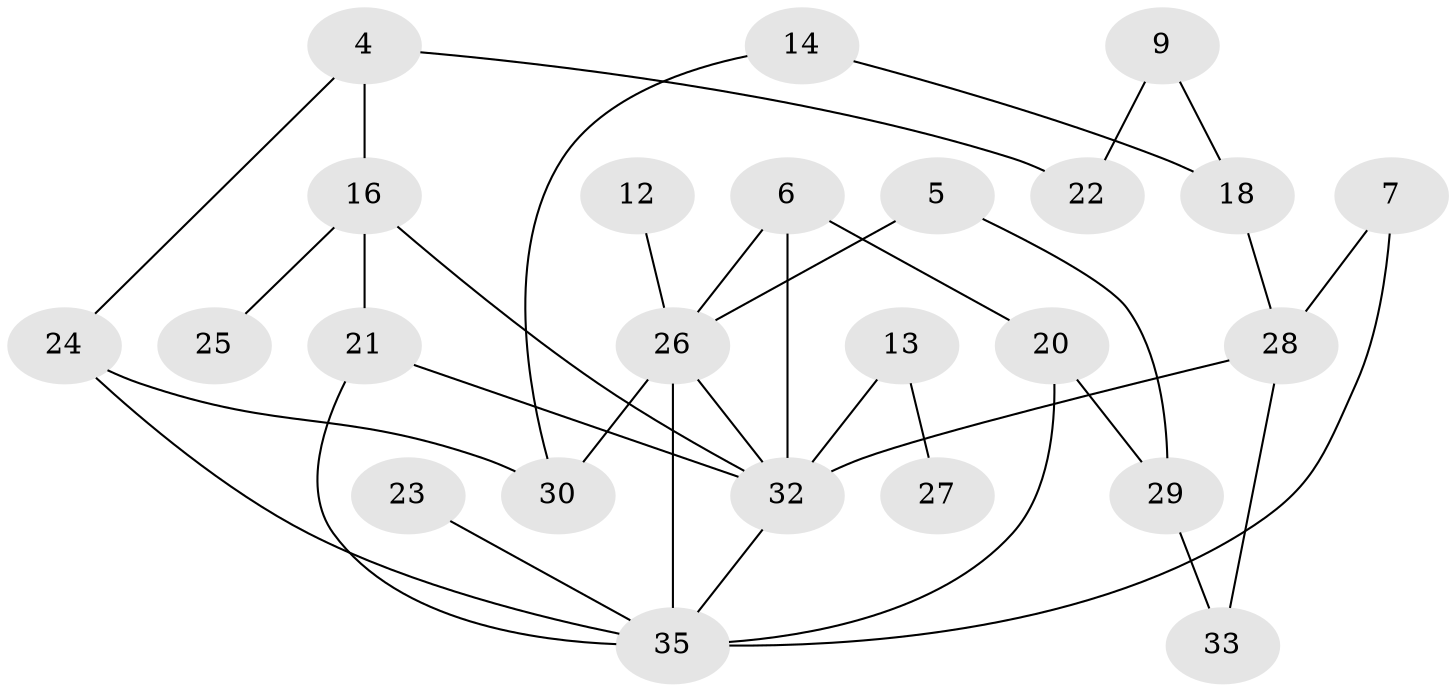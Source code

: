 // original degree distribution, {1: 0.18309859154929578, 2: 0.28169014084507044, 0: 0.16901408450704225, 3: 0.2112676056338028, 5: 0.028169014084507043, 4: 0.11267605633802817, 6: 0.014084507042253521}
// Generated by graph-tools (version 1.1) at 2025/35/03/04/25 23:35:46]
// undirected, 24 vertices, 35 edges
graph export_dot {
  node [color=gray90,style=filled];
  4;
  5;
  6;
  7;
  9;
  12;
  13;
  14;
  16;
  18;
  20;
  21;
  22;
  23;
  24;
  25;
  26;
  27;
  28;
  29;
  30;
  32;
  33;
  35;
  4 -- 16 [weight=1.0];
  4 -- 22 [weight=1.0];
  4 -- 24 [weight=1.0];
  5 -- 26 [weight=1.0];
  5 -- 29 [weight=1.0];
  6 -- 20 [weight=1.0];
  6 -- 26 [weight=1.0];
  6 -- 32 [weight=1.0];
  7 -- 28 [weight=1.0];
  7 -- 35 [weight=1.0];
  9 -- 18 [weight=1.0];
  9 -- 22 [weight=1.0];
  12 -- 26 [weight=1.0];
  13 -- 27 [weight=1.0];
  13 -- 32 [weight=2.0];
  14 -- 18 [weight=1.0];
  14 -- 30 [weight=1.0];
  16 -- 21 [weight=1.0];
  16 -- 25 [weight=1.0];
  16 -- 32 [weight=1.0];
  18 -- 28 [weight=1.0];
  20 -- 29 [weight=1.0];
  20 -- 35 [weight=1.0];
  21 -- 32 [weight=2.0];
  21 -- 35 [weight=1.0];
  23 -- 35 [weight=1.0];
  24 -- 30 [weight=1.0];
  24 -- 35 [weight=1.0];
  26 -- 30 [weight=1.0];
  26 -- 32 [weight=1.0];
  26 -- 35 [weight=1.0];
  28 -- 32 [weight=2.0];
  28 -- 33 [weight=1.0];
  29 -- 33 [weight=1.0];
  32 -- 35 [weight=1.0];
}
